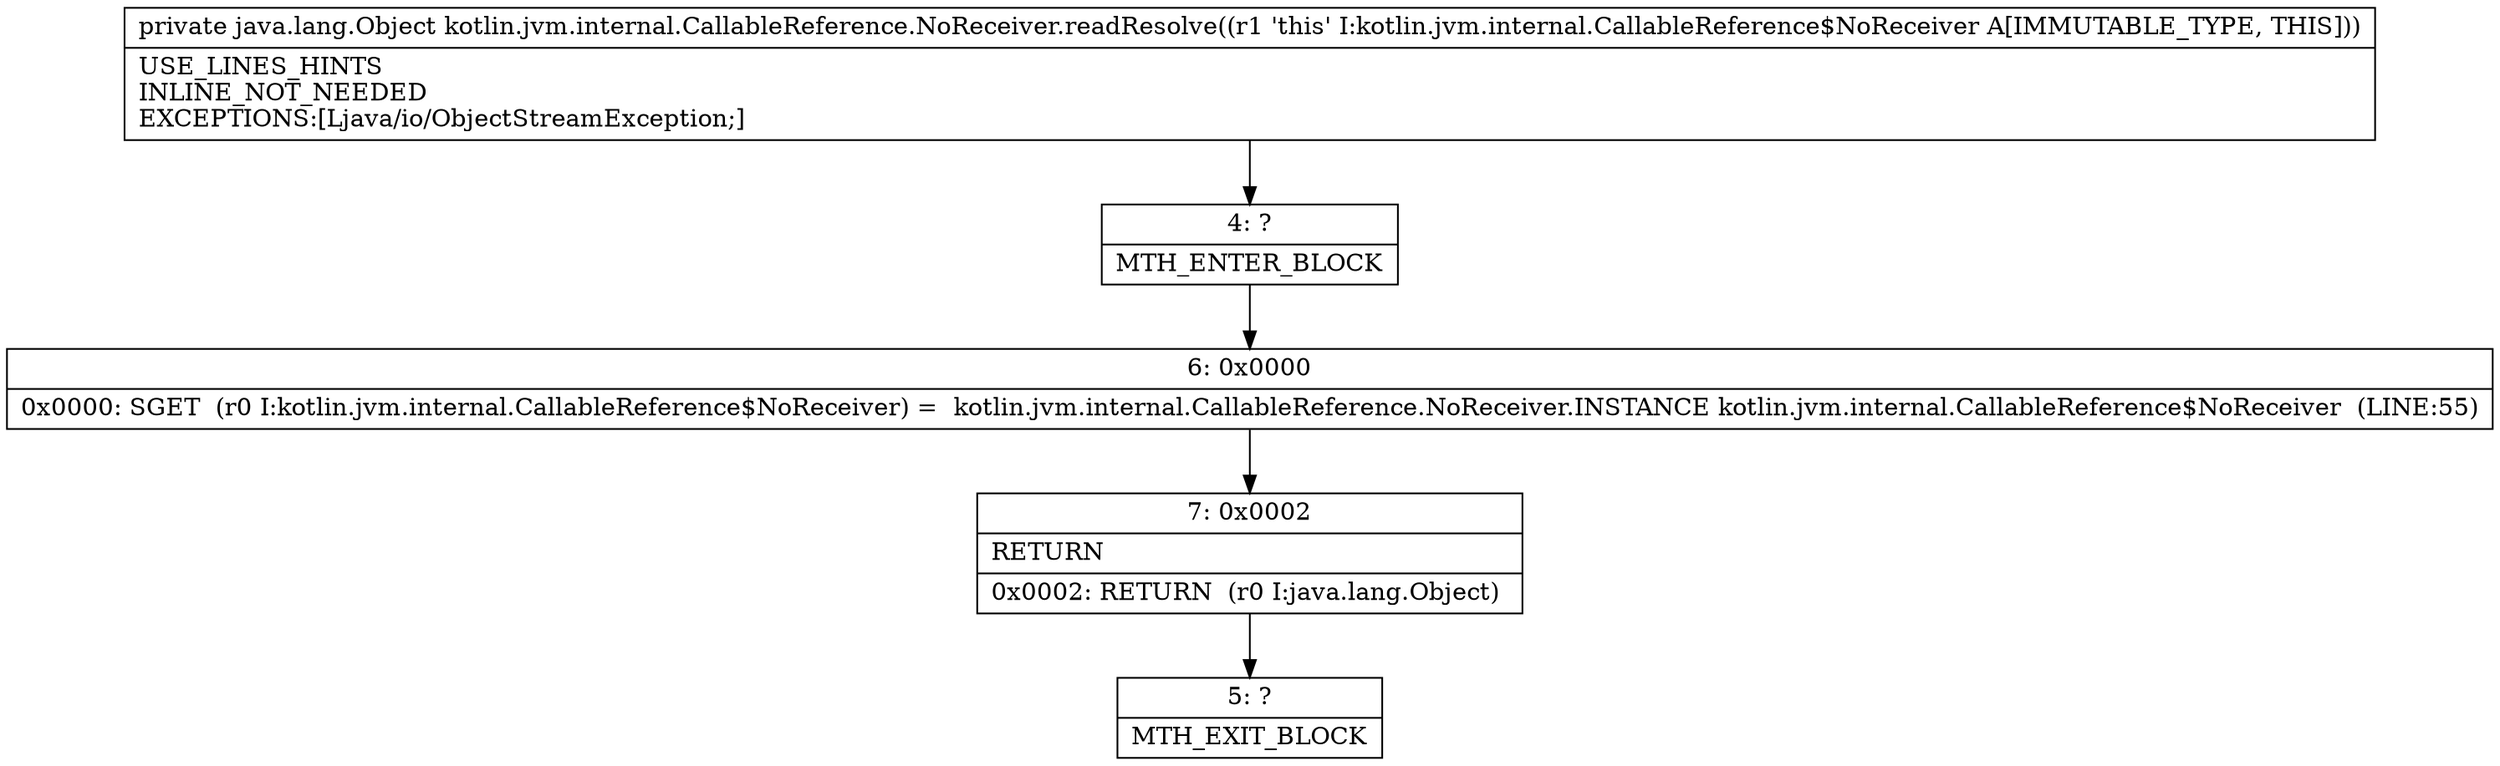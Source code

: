 digraph "CFG forkotlin.jvm.internal.CallableReference.NoReceiver.readResolve()Ljava\/lang\/Object;" {
Node_4 [shape=record,label="{4\:\ ?|MTH_ENTER_BLOCK\l}"];
Node_6 [shape=record,label="{6\:\ 0x0000|0x0000: SGET  (r0 I:kotlin.jvm.internal.CallableReference$NoReceiver) =  kotlin.jvm.internal.CallableReference.NoReceiver.INSTANCE kotlin.jvm.internal.CallableReference$NoReceiver  (LINE:55)\l}"];
Node_7 [shape=record,label="{7\:\ 0x0002|RETURN\l|0x0002: RETURN  (r0 I:java.lang.Object) \l}"];
Node_5 [shape=record,label="{5\:\ ?|MTH_EXIT_BLOCK\l}"];
MethodNode[shape=record,label="{private java.lang.Object kotlin.jvm.internal.CallableReference.NoReceiver.readResolve((r1 'this' I:kotlin.jvm.internal.CallableReference$NoReceiver A[IMMUTABLE_TYPE, THIS]))  | USE_LINES_HINTS\lINLINE_NOT_NEEDED\lEXCEPTIONS:[Ljava\/io\/ObjectStreamException;]\l}"];
MethodNode -> Node_4;Node_4 -> Node_6;
Node_6 -> Node_7;
Node_7 -> Node_5;
}

